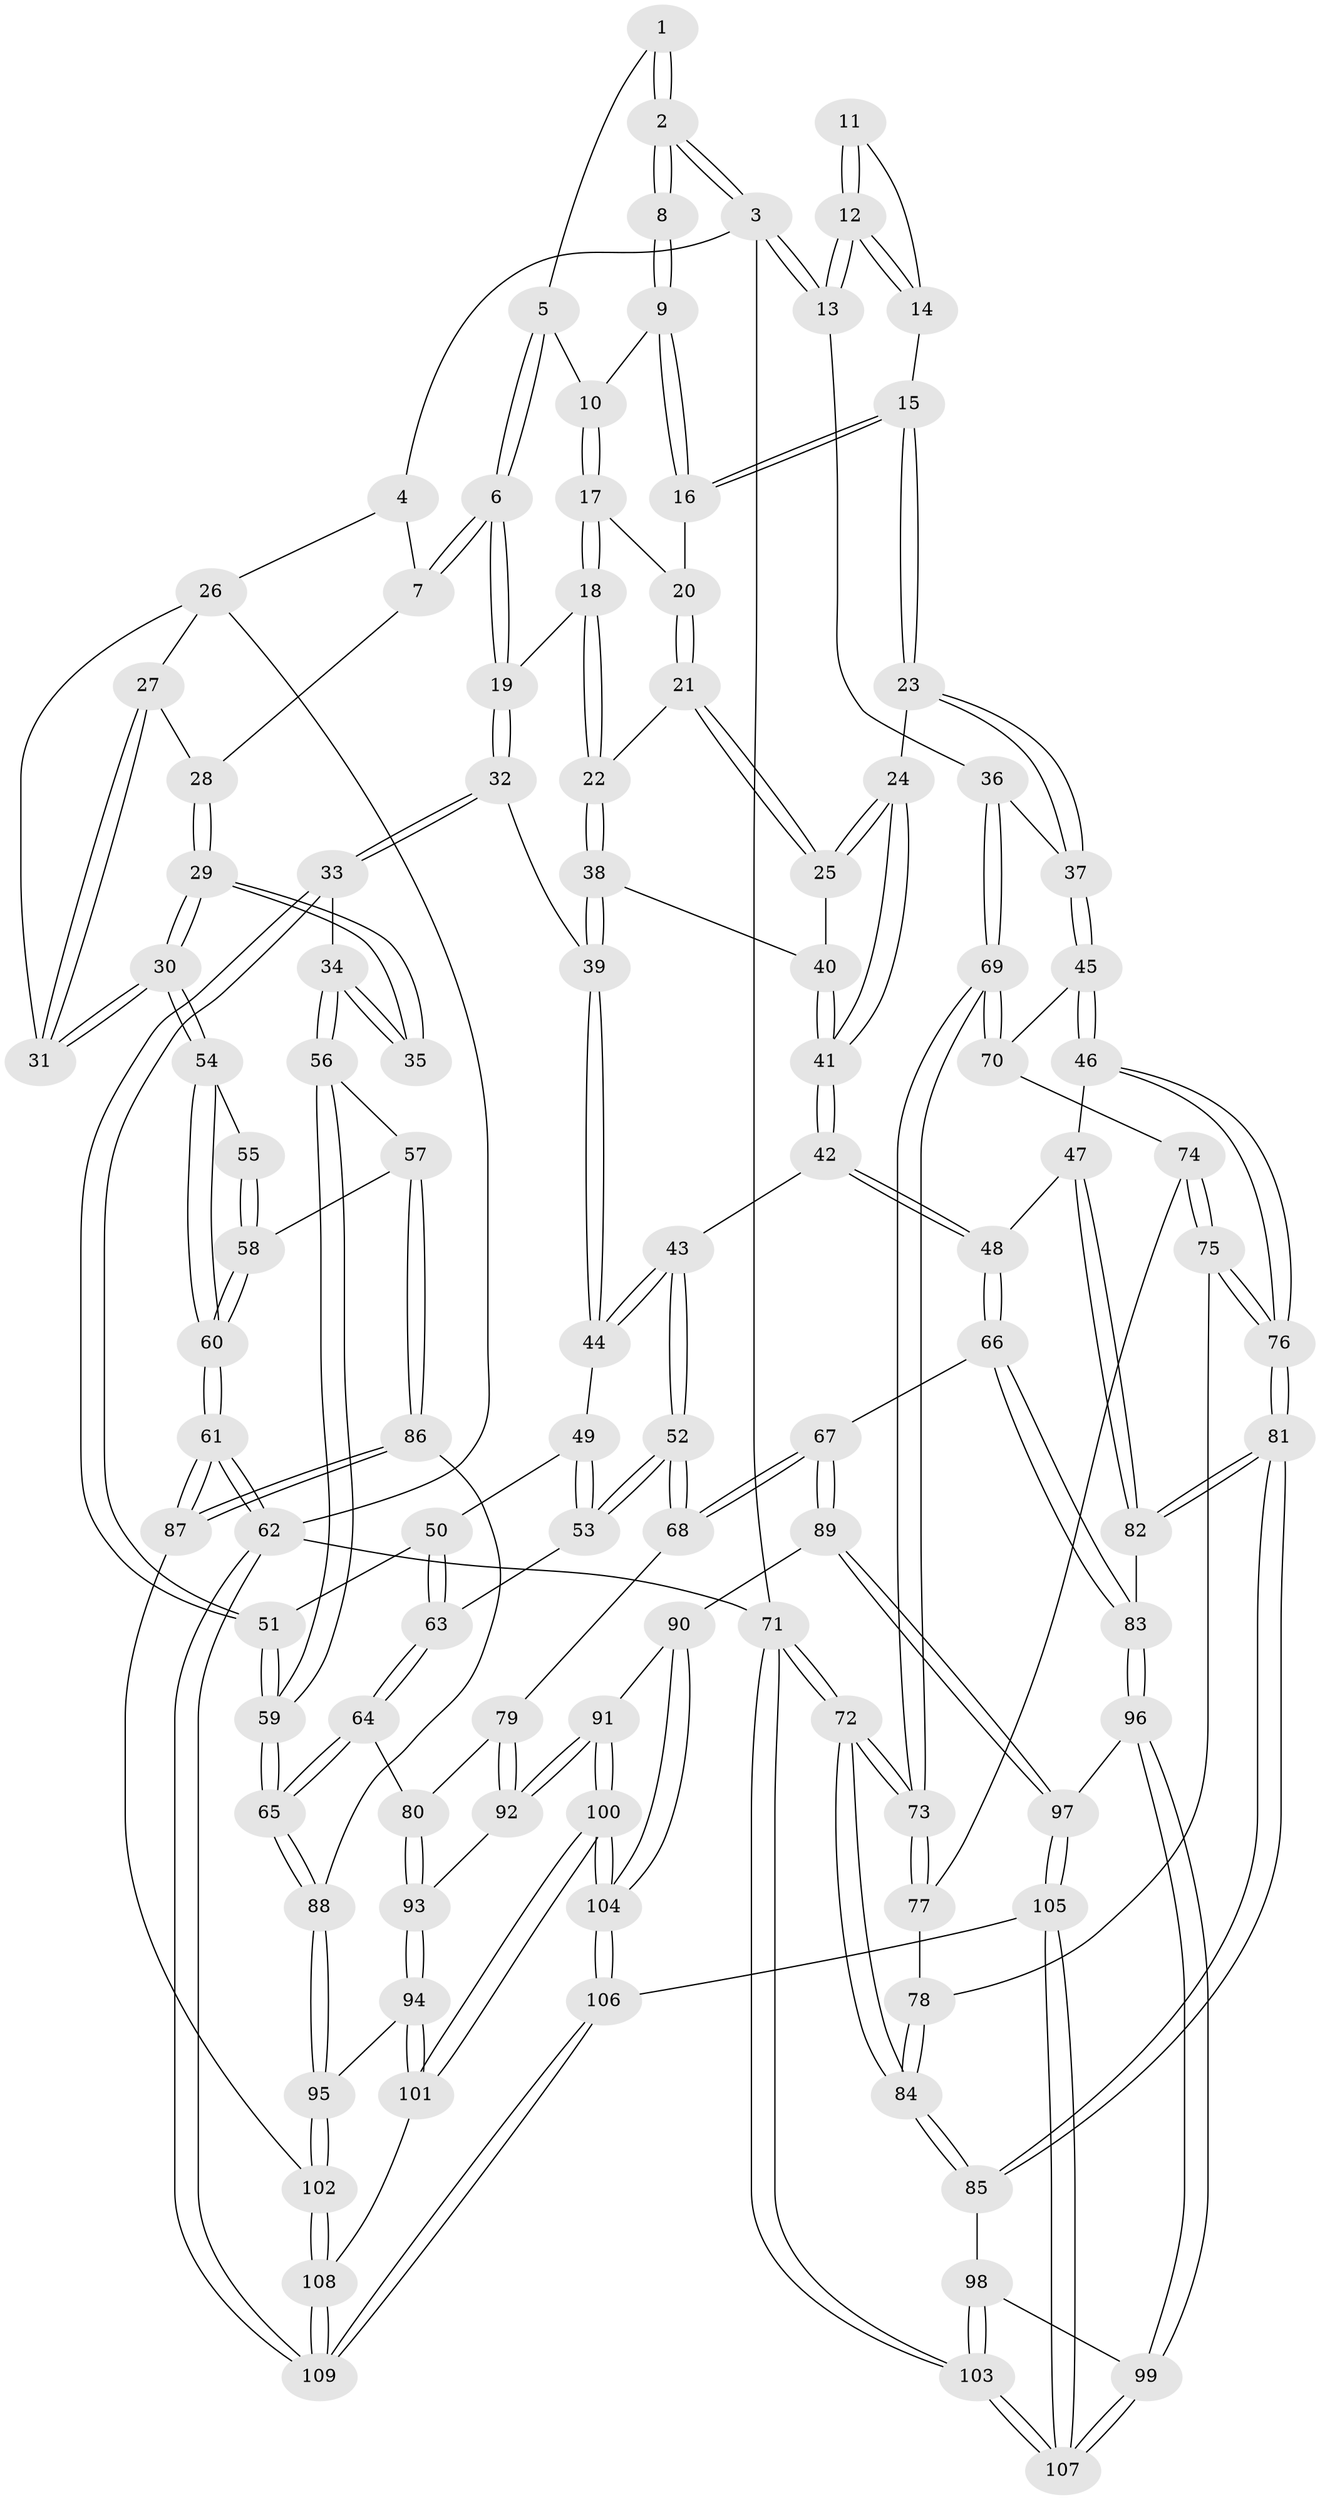 // coarse degree distribution, {3: 0.09375, 7: 0.015625, 4: 0.421875, 5: 0.328125, 2: 0.03125, 6: 0.109375}
// Generated by graph-tools (version 1.1) at 2025/52/02/27/25 19:52:43]
// undirected, 109 vertices, 269 edges
graph export_dot {
graph [start="1"]
  node [color=gray90,style=filled];
  1 [pos="+0.6422272612490916+0"];
  2 [pos="+1+0"];
  3 [pos="+1+0"];
  4 [pos="+0.28250138078136705+0"];
  5 [pos="+0.6414683618173908+0"];
  6 [pos="+0.3602945626824251+0.15266048180838793"];
  7 [pos="+0.267321273095393+0.08806865449298626"];
  8 [pos="+0.896366460250036+0.03002560267062639"];
  9 [pos="+0.8470675158024139+0.07457080908405835"];
  10 [pos="+0.6526365116083652+0"];
  11 [pos="+0.9194090696194823+0.10043303508211696"];
  12 [pos="+1+0.23145719944760085"];
  13 [pos="+1+0.2726438871058141"];
  14 [pos="+0.8838586190647004+0.209305729468553"];
  15 [pos="+0.8294663200584086+0.21317103299729945"];
  16 [pos="+0.8138965415510828+0.18450616971668476"];
  17 [pos="+0.6474288861576223+0.05278256713776246"];
  18 [pos="+0.4465152279996123+0.19461148002362813"];
  19 [pos="+0.4025857685223472+0.19281178413287123"];
  20 [pos="+0.6804889020429019+0.11815364593622654"];
  21 [pos="+0.6335454440624251+0.2685642076556615"];
  22 [pos="+0.566809620456542+0.26994123161459327"];
  23 [pos="+0.7758324434013099+0.3460026670297413"];
  24 [pos="+0.7402365292443632+0.34954109389508725"];
  25 [pos="+0.701265062563729+0.3251635872893308"];
  26 [pos="+0+0"];
  27 [pos="+0.1965484681163972+0.1080799145480152"];
  28 [pos="+0.24363396779766236+0.10418928857665165"];
  29 [pos="+0.16745123284049823+0.3064419397108491"];
  30 [pos="+0+0.33039352541452294"];
  31 [pos="+0+0.30904539588337193"];
  32 [pos="+0.3781398805974331+0.3904550046093733"];
  33 [pos="+0.31265492185949445+0.4432901708883389"];
  34 [pos="+0.2540777318576978+0.4440505934062127"];
  35 [pos="+0.22099975168768998+0.42507821935211276"];
  36 [pos="+1+0.3002832624149555"];
  37 [pos="+0.8338339724309701+0.3973134454240011"];
  38 [pos="+0.5363881539466233+0.396014893448135"];
  39 [pos="+0.45753637524245055+0.41775855366744674"];
  40 [pos="+0.5445876710983969+0.40069972517374797"];
  41 [pos="+0.6380481974733161+0.4854608487322705"];
  42 [pos="+0.6367027730361188+0.5043498087770394"];
  43 [pos="+0.5974482474691325+0.5325749819040609"];
  44 [pos="+0.48108273833230863+0.47464919782201"];
  45 [pos="+0.8548472578578357+0.5539239341135361"];
  46 [pos="+0.8433100621659301+0.5666821467985178"];
  47 [pos="+0.8162707099585165+0.5778472386995509"];
  48 [pos="+0.7436988325802854+0.5906933208165814"];
  49 [pos="+0.476484813998326+0.4998125745149285"];
  50 [pos="+0.37356623916077336+0.5454513758345528"];
  51 [pos="+0.3456115287901513+0.5161723624985752"];
  52 [pos="+0.5273023550114733+0.633321120049209"];
  53 [pos="+0.4771522414573092+0.6062406635322817"];
  54 [pos="+0+0.3702355833939941"];
  55 [pos="+0.15373676559977295+0.448309344192723"];
  56 [pos="+0.22195302105091036+0.5307015929404229"];
  57 [pos="+0.09891538834885608+0.6346898867234776"];
  58 [pos="+0.03248015898548762+0.6084571167540423"];
  59 [pos="+0.26957429696333074+0.668251608827875"];
  60 [pos="+0+0.5991283724391955"];
  61 [pos="+0+0.742397096645994"];
  62 [pos="+0+1"];
  63 [pos="+0.414848565188856+0.5981762564873336"];
  64 [pos="+0.3437485096348846+0.688553356191085"];
  65 [pos="+0.26852380903744055+0.7100442612690355"];
  66 [pos="+0.7136440471949258+0.6432641234123592"];
  67 [pos="+0.5760813623167846+0.6931971942257903"];
  68 [pos="+0.5339283338800963+0.6543705628123487"];
  69 [pos="+1+0.5117863409571549"];
  70 [pos="+0.8961415195020146+0.5556780188327728"];
  71 [pos="+1+1"];
  72 [pos="+1+0.862879265603417"];
  73 [pos="+1+0.5417072738765949"];
  74 [pos="+0.9615608953411142+0.6632628080636044"];
  75 [pos="+0.9326783985432717+0.7020503293867261"];
  76 [pos="+0.8963196237786738+0.7140885981611585"];
  77 [pos="+0.9927186846370933+0.6610571173124339"];
  78 [pos="+0.9778517268044603+0.7127760601425113"];
  79 [pos="+0.4917179825841159+0.6932167139521996"];
  80 [pos="+0.4078926077621392+0.7244706972746677"];
  81 [pos="+0.880053227470776+0.771599078341198"];
  82 [pos="+0.7998311426450582+0.7435984547209102"];
  83 [pos="+0.7387333459267506+0.752693633057228"];
  84 [pos="+1+0.8020347988833684"];
  85 [pos="+0.8885862920887496+0.7935790361300756"];
  86 [pos="+0.1880874528477146+0.7293706456670305"];
  87 [pos="+0.0794080899113559+0.8168748081681587"];
  88 [pos="+0.23916954712536959+0.741827811442446"];
  89 [pos="+0.6056323928316358+0.8057761424987199"];
  90 [pos="+0.5888392015476134+0.8142404600213963"];
  91 [pos="+0.48719442088194603+0.8211766012355204"];
  92 [pos="+0.46470051591661876+0.7920083026784644"];
  93 [pos="+0.4177626743905531+0.7767053491618923"];
  94 [pos="+0.3063492366389595+0.8727682243801714"];
  95 [pos="+0.24604275491939256+0.7598873667112964"];
  96 [pos="+0.6784572281261979+0.8387799478397037"];
  97 [pos="+0.6226347495085505+0.8140721463595083"];
  98 [pos="+0.8747466827069598+0.8306797297614162"];
  99 [pos="+0.7378653708491282+0.9415332419329373"];
  100 [pos="+0.3718436047723804+0.9785238609622409"];
  101 [pos="+0.3085135493063745+0.8832985216777954"];
  102 [pos="+0.10450039634850607+0.9271452792009606"];
  103 [pos="+1+1"];
  104 [pos="+0.41565507978440763+1"];
  105 [pos="+0.4712815329708287+1"];
  106 [pos="+0.4250994175720969+1"];
  107 [pos="+0.7418999040494231+1"];
  108 [pos="+0.10511556168834893+0.9435704970442425"];
  109 [pos="+0+1"];
  1 -- 2;
  1 -- 2;
  1 -- 5;
  2 -- 3;
  2 -- 3;
  2 -- 8;
  2 -- 8;
  3 -- 4;
  3 -- 13;
  3 -- 13;
  3 -- 71;
  4 -- 7;
  4 -- 26;
  5 -- 6;
  5 -- 6;
  5 -- 10;
  6 -- 7;
  6 -- 7;
  6 -- 19;
  6 -- 19;
  7 -- 28;
  8 -- 9;
  8 -- 9;
  9 -- 10;
  9 -- 16;
  9 -- 16;
  10 -- 17;
  10 -- 17;
  11 -- 12;
  11 -- 12;
  11 -- 14;
  12 -- 13;
  12 -- 13;
  12 -- 14;
  12 -- 14;
  13 -- 36;
  14 -- 15;
  15 -- 16;
  15 -- 16;
  15 -- 23;
  15 -- 23;
  16 -- 20;
  17 -- 18;
  17 -- 18;
  17 -- 20;
  18 -- 19;
  18 -- 22;
  18 -- 22;
  19 -- 32;
  19 -- 32;
  20 -- 21;
  20 -- 21;
  21 -- 22;
  21 -- 25;
  21 -- 25;
  22 -- 38;
  22 -- 38;
  23 -- 24;
  23 -- 37;
  23 -- 37;
  24 -- 25;
  24 -- 25;
  24 -- 41;
  24 -- 41;
  25 -- 40;
  26 -- 27;
  26 -- 31;
  26 -- 62;
  27 -- 28;
  27 -- 31;
  27 -- 31;
  28 -- 29;
  28 -- 29;
  29 -- 30;
  29 -- 30;
  29 -- 35;
  29 -- 35;
  30 -- 31;
  30 -- 31;
  30 -- 54;
  30 -- 54;
  32 -- 33;
  32 -- 33;
  32 -- 39;
  33 -- 34;
  33 -- 51;
  33 -- 51;
  34 -- 35;
  34 -- 35;
  34 -- 56;
  34 -- 56;
  36 -- 37;
  36 -- 69;
  36 -- 69;
  37 -- 45;
  37 -- 45;
  38 -- 39;
  38 -- 39;
  38 -- 40;
  39 -- 44;
  39 -- 44;
  40 -- 41;
  40 -- 41;
  41 -- 42;
  41 -- 42;
  42 -- 43;
  42 -- 48;
  42 -- 48;
  43 -- 44;
  43 -- 44;
  43 -- 52;
  43 -- 52;
  44 -- 49;
  45 -- 46;
  45 -- 46;
  45 -- 70;
  46 -- 47;
  46 -- 76;
  46 -- 76;
  47 -- 48;
  47 -- 82;
  47 -- 82;
  48 -- 66;
  48 -- 66;
  49 -- 50;
  49 -- 53;
  49 -- 53;
  50 -- 51;
  50 -- 63;
  50 -- 63;
  51 -- 59;
  51 -- 59;
  52 -- 53;
  52 -- 53;
  52 -- 68;
  52 -- 68;
  53 -- 63;
  54 -- 55;
  54 -- 60;
  54 -- 60;
  55 -- 58;
  55 -- 58;
  56 -- 57;
  56 -- 59;
  56 -- 59;
  57 -- 58;
  57 -- 86;
  57 -- 86;
  58 -- 60;
  58 -- 60;
  59 -- 65;
  59 -- 65;
  60 -- 61;
  60 -- 61;
  61 -- 62;
  61 -- 62;
  61 -- 87;
  61 -- 87;
  62 -- 109;
  62 -- 109;
  62 -- 71;
  63 -- 64;
  63 -- 64;
  64 -- 65;
  64 -- 65;
  64 -- 80;
  65 -- 88;
  65 -- 88;
  66 -- 67;
  66 -- 83;
  66 -- 83;
  67 -- 68;
  67 -- 68;
  67 -- 89;
  67 -- 89;
  68 -- 79;
  69 -- 70;
  69 -- 70;
  69 -- 73;
  69 -- 73;
  70 -- 74;
  71 -- 72;
  71 -- 72;
  71 -- 103;
  71 -- 103;
  72 -- 73;
  72 -- 73;
  72 -- 84;
  72 -- 84;
  73 -- 77;
  73 -- 77;
  74 -- 75;
  74 -- 75;
  74 -- 77;
  75 -- 76;
  75 -- 76;
  75 -- 78;
  76 -- 81;
  76 -- 81;
  77 -- 78;
  78 -- 84;
  78 -- 84;
  79 -- 80;
  79 -- 92;
  79 -- 92;
  80 -- 93;
  80 -- 93;
  81 -- 82;
  81 -- 82;
  81 -- 85;
  81 -- 85;
  82 -- 83;
  83 -- 96;
  83 -- 96;
  84 -- 85;
  84 -- 85;
  85 -- 98;
  86 -- 87;
  86 -- 87;
  86 -- 88;
  87 -- 102;
  88 -- 95;
  88 -- 95;
  89 -- 90;
  89 -- 97;
  89 -- 97;
  90 -- 91;
  90 -- 104;
  90 -- 104;
  91 -- 92;
  91 -- 92;
  91 -- 100;
  91 -- 100;
  92 -- 93;
  93 -- 94;
  93 -- 94;
  94 -- 95;
  94 -- 101;
  94 -- 101;
  95 -- 102;
  95 -- 102;
  96 -- 97;
  96 -- 99;
  96 -- 99;
  97 -- 105;
  97 -- 105;
  98 -- 99;
  98 -- 103;
  98 -- 103;
  99 -- 107;
  99 -- 107;
  100 -- 101;
  100 -- 101;
  100 -- 104;
  100 -- 104;
  101 -- 108;
  102 -- 108;
  102 -- 108;
  103 -- 107;
  103 -- 107;
  104 -- 106;
  104 -- 106;
  105 -- 106;
  105 -- 107;
  105 -- 107;
  106 -- 109;
  106 -- 109;
  108 -- 109;
  108 -- 109;
}
